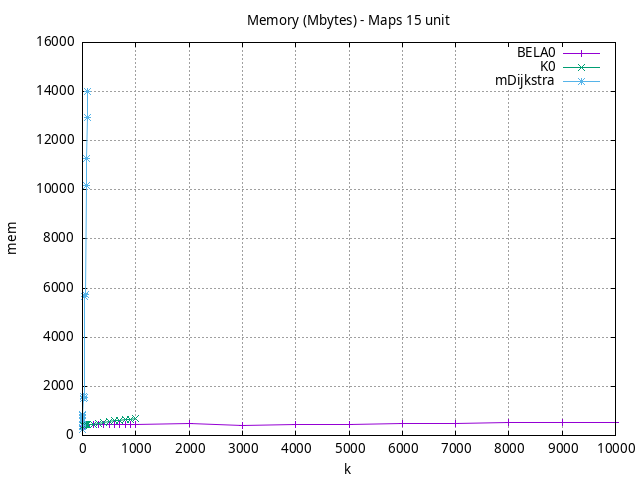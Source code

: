 #!/usr/bin/gnuplot
# -*- coding: utf-8 -*-
#
# results/maps/unit/15/random512-15.brute-force.unit.mem.gnuplot
#
# Started on 04/07/2024 18:12:30
# Author: Carlos Linares López
set grid
set xlabel "k"
set ylabel "mem"

set title "Memory (Mbytes) - Maps 15 unit"

set terminal png enhanced font "Ariel,10"
set output 'random512-15.brute-force.unit.mem.png'

plot "-" title "BELA0"      with linesp, "-" title "K0"      with linesp, "-" title "mDijkstra"      with linesp

	1 372.35
	2 389.0
	3 389.0
	4 401.54
	5 411.0
	6 411.0
	7 411.0
	8 411.0
	9 411.0
	10 414.8
	20 419.45
	30 421.0
	40 421.09
	50 423.41
	60 425.0
	70 425.94
	80 427.0
	90 428.88
	100 431.0
	200 431.0
	300 432.77
	400 434.0
	500 434.0
	600 434.0
	700 434.0
	800 434.0
	900 434.96
	1000 441.72
	2000 478.65
	3000 413.87
	4000 443.93
	5000 463.16
	6000 479.08
	7000 494.97
	8000 511.45
	9000 532.54
	10000 548.36
end
	1 401.2
	2 402.51
	3 407.14
	4 415.0
	5 415.89
	6 421.0
	7 423.5
	8 421.4
	9 421.35
	10 425.29
	20 428.21
	30 429.38
	40 434.32
	50 436.81
	60 438.2
	70 441.7
	80 443.48
	90 446.67
	100 447.8
	200 467.22
	300 496.04
	400 534.3
	500 586.27
	600 618.24
	700 629.31
	800 637.71
	900 656.95
	1000 687.75
end
	1 257.04
	2 415.81
	3 582.0
	4 702.37
	5 834.93
	6 815.0
	7 815.0
	8 815.0
	9 820.5
	10 1521.57
	20 1586.89
	30 1527.0
	40 5649.68
	50 5738.88
	60 5726.0
	70 10187.65
	80 11285.63
	90 12949.56
	100 14022.38
end
